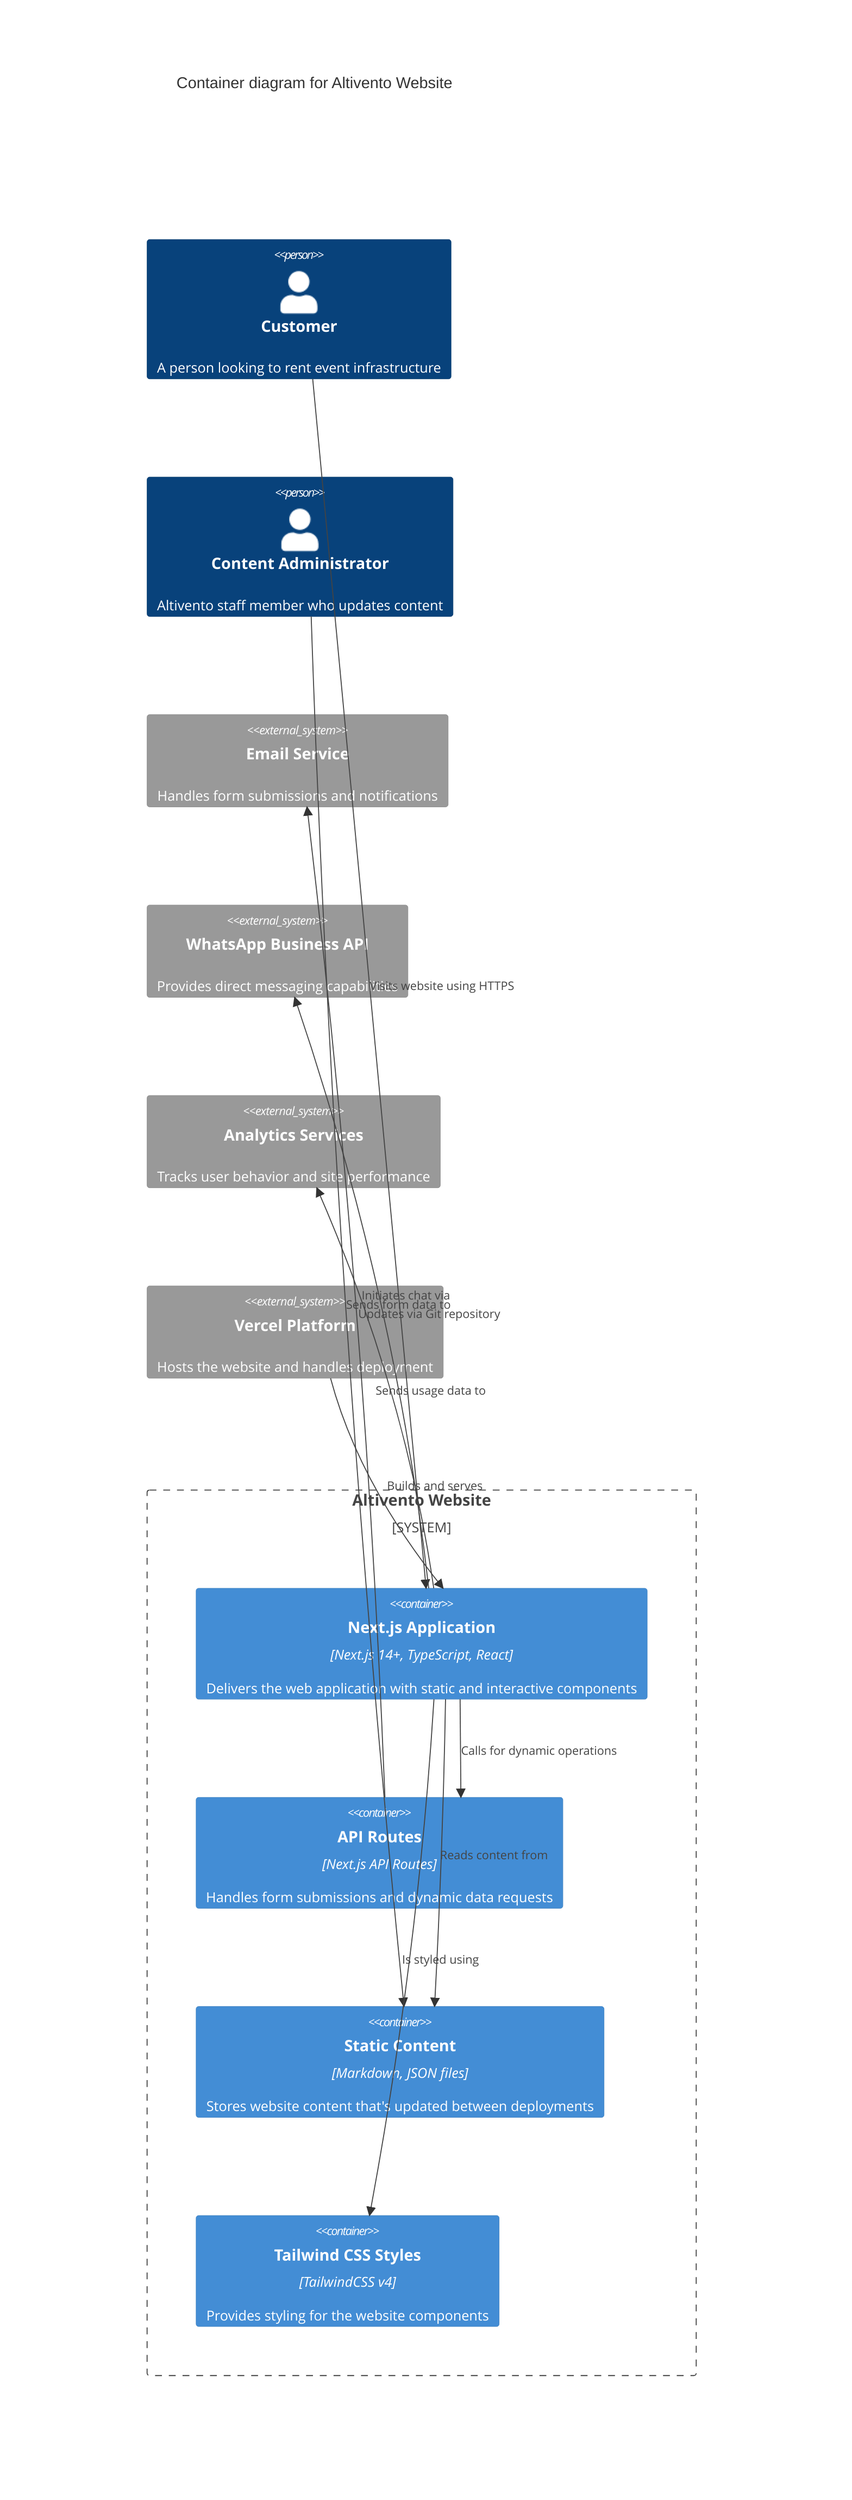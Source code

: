 C4Container
    title Container diagram for Altivento Website

    Person(customer, "Customer", "A person looking to rent event infrastructure")
    Person(contentAdmin, "Content Administrator", "Altivento staff member who updates content")
    
    System_Boundary(altiventoWebsite, "Altivento Website") {
        Container(nextApp, "Next.js Application", "Next.js 14+, TypeScript, React", "Delivers the web application with static and interactive components")
        Container(apiRoutes, "API Routes", "Next.js API Routes", "Handles form submissions and dynamic data requests")
        Container(staticContent, "Static Content", "Markdown, JSON files", "Stores website content that's updated between deployments")
        Container(tailwindStyles, "Tailwind CSS Styles", "TailwindCSS v4", "Provides styling for the website components")
    }
    
    System_Ext(emailService, "Email Service", "Handles form submissions and notifications")
    System_Ext(whatsappAPI, "WhatsApp Business API", "Provides direct messaging capabilities")
    System_Ext(analytics, "Analytics Services", "Tracks user behavior and site performance")
    System_Ext(vercel, "Vercel Platform", "Hosts the website and handles deployment")
    
    Rel(customer, nextApp, "Visits website using HTTPS")
    Rel(contentAdmin, staticContent, "Updates via Git repository")
    
    Rel(nextApp, apiRoutes, "Calls for dynamic operations")
    Rel(nextApp, staticContent, "Reads content from")
    Rel(nextApp, tailwindStyles, "Is styled using")
    
    Rel(apiRoutes, emailService, "Sends form data to")
    Rel(nextApp, whatsappAPI, "Initiates chat via")
    Rel(nextApp, analytics, "Sends usage data to")
    Rel(vercel, nextApp, "Builds and serves")